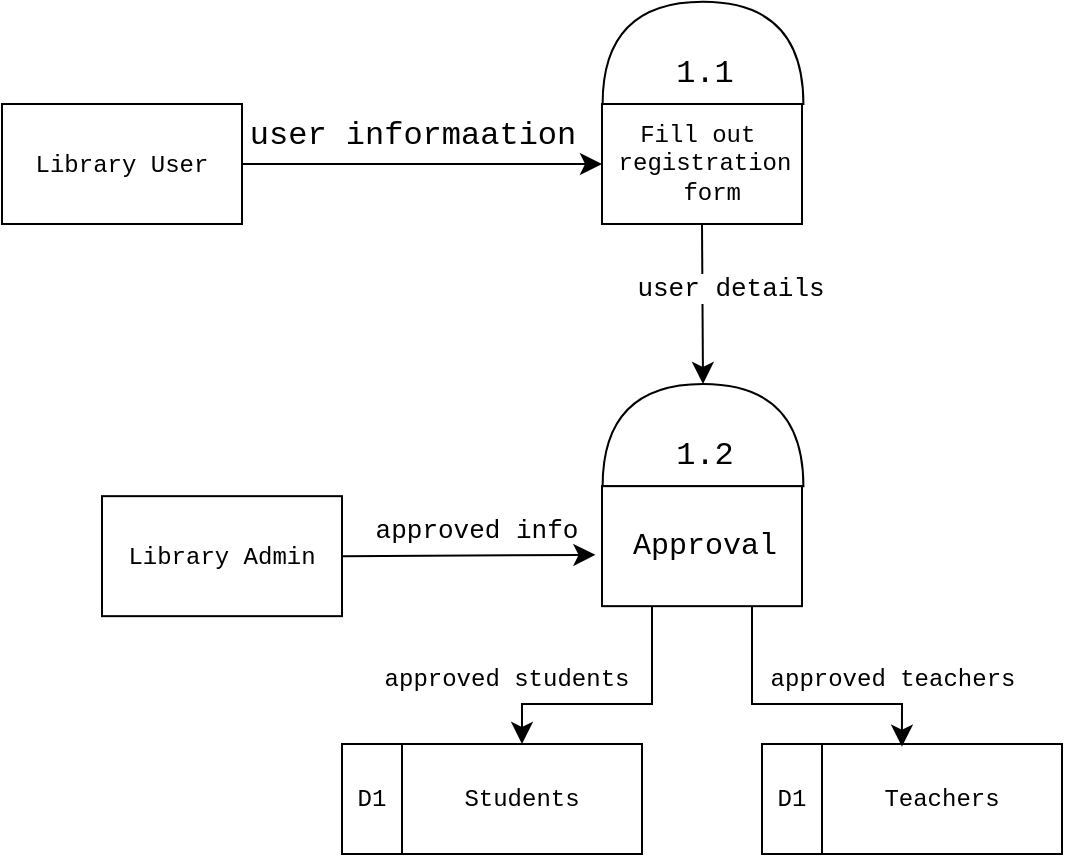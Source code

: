 <mxfile version="24.2.3" type="github">
  <diagram name="Page-1" id="jKUJC0ENUwLkXl9G8w6X">
    <mxGraphModel dx="1280" dy="1356" grid="1" gridSize="10" guides="1" tooltips="1" connect="1" arrows="1" fold="1" page="0" pageScale="1" pageWidth="827" pageHeight="1169" math="0" shadow="0">
      <root>
        <mxCell id="0" />
        <mxCell id="1" parent="0" />
        <mxCell id="GhfV8xVSJbIXqlUroiz4-1" value="" style="group;fontFamily=Courier New;" vertex="1" connectable="0" parent="1">
          <mxGeometry x="150" y="-340" width="150" height="55" as="geometry" />
        </mxCell>
        <mxCell id="GhfV8xVSJbIXqlUroiz4-2" value="Teachers" style="whiteSpace=wrap;html=1;fontFamily=Courier New;" vertex="1" parent="GhfV8xVSJbIXqlUroiz4-1">
          <mxGeometry x="30" width="120" height="55" as="geometry" />
        </mxCell>
        <mxCell id="GhfV8xVSJbIXqlUroiz4-3" value="D1" style="rounded=0;whiteSpace=wrap;html=1;fontFamily=Courier New;" vertex="1" parent="GhfV8xVSJbIXqlUroiz4-1">
          <mxGeometry width="30" height="55" as="geometry" />
        </mxCell>
        <mxCell id="GhfV8xVSJbIXqlUroiz4-4" value="&lt;font face=&quot;Courier New&quot;&gt;Library User&lt;/font&gt;" style="rounded=0;whiteSpace=wrap;html=1;" vertex="1" parent="1">
          <mxGeometry x="-230" y="-660" width="120" height="60" as="geometry" />
        </mxCell>
        <mxCell id="GhfV8xVSJbIXqlUroiz4-5" value="" style="group;fontFamily=Courier New;" vertex="1" connectable="0" parent="1">
          <mxGeometry x="70" y="-711.08" width="110.51" height="111.08" as="geometry" />
        </mxCell>
        <mxCell id="GhfV8xVSJbIXqlUroiz4-6" value="" style="shape=or;whiteSpace=wrap;html=1;rotation=-90;fontFamily=Courier New;" vertex="1" parent="GhfV8xVSJbIXqlUroiz4-5">
          <mxGeometry x="24.96" y="-24.65" width="51.09" height="100.39" as="geometry" />
        </mxCell>
        <mxCell id="GhfV8xVSJbIXqlUroiz4-7" value="" style="group;fontFamily=Courier New;" vertex="1" connectable="0" parent="GhfV8xVSJbIXqlUroiz4-5">
          <mxGeometry y="21.08" width="110.51" height="90" as="geometry" />
        </mxCell>
        <mxCell id="GhfV8xVSJbIXqlUroiz4-8" value="" style="rounded=0;whiteSpace=wrap;html=1;fontFamily=Courier New;" vertex="1" parent="GhfV8xVSJbIXqlUroiz4-7">
          <mxGeometry y="30" width="100" height="60" as="geometry" />
        </mxCell>
        <mxCell id="GhfV8xVSJbIXqlUroiz4-9" style="edgeStyle=none;curved=1;rounded=0;orthogonalLoop=1;jettySize=auto;html=1;exitX=0;exitY=0.5;exitDx=0;exitDy=0;fontSize=12;startSize=8;endSize=8;fontFamily=Courier New;" edge="1" parent="GhfV8xVSJbIXqlUroiz4-7" source="GhfV8xVSJbIXqlUroiz4-8" target="GhfV8xVSJbIXqlUroiz4-8">
          <mxGeometry relative="1" as="geometry" />
        </mxCell>
        <mxCell id="GhfV8xVSJbIXqlUroiz4-10" value="1.1" style="text;html=1;align=center;verticalAlign=middle;resizable=0;points=[];autosize=1;strokeColor=none;fillColor=none;fontSize=16;fontFamily=Courier New;" vertex="1" parent="GhfV8xVSJbIXqlUroiz4-7">
          <mxGeometry x="25.51" width="50" height="30" as="geometry" />
        </mxCell>
        <mxCell id="GhfV8xVSJbIXqlUroiz4-11" value="&lt;div style=&quot;font-size: 12px;&quot;&gt;&lt;font style=&quot;font-size: 12px;&quot;&gt;Fill out&amp;nbsp;&lt;/font&gt;&lt;/div&gt;&lt;div style=&quot;font-size: 12px;&quot;&gt;&lt;font style=&quot;font-size: 12px;&quot;&gt;registration&lt;/font&gt;&lt;/div&gt;&lt;div style=&quot;font-size: 12px;&quot;&gt;&lt;font style=&quot;font-size: 12px;&quot;&gt;&amp;nbsp;form&lt;/font&gt;&lt;/div&gt;" style="text;html=1;align=center;verticalAlign=middle;resizable=0;points=[];autosize=1;strokeColor=none;fillColor=none;fontSize=16;fontFamily=Courier New;" vertex="1" parent="GhfV8xVSJbIXqlUroiz4-7">
          <mxGeometry x="-4.49" y="30" width="110" height="60" as="geometry" />
        </mxCell>
        <mxCell id="GhfV8xVSJbIXqlUroiz4-12" value="" style="endArrow=classic;html=1;rounded=0;fontSize=12;startSize=8;endSize=8;curved=1;exitX=1;exitY=0.5;exitDx=0;exitDy=0;entryX=0;entryY=0.5;entryDx=0;entryDy=0;" edge="1" parent="1" source="GhfV8xVSJbIXqlUroiz4-4" target="GhfV8xVSJbIXqlUroiz4-8">
          <mxGeometry width="50" height="50" relative="1" as="geometry">
            <mxPoint x="-150" y="-680" as="sourcePoint" />
            <mxPoint x="-100" y="-730" as="targetPoint" />
          </mxGeometry>
        </mxCell>
        <mxCell id="GhfV8xVSJbIXqlUroiz4-13" value="" style="group;fontFamily=Courier New;" vertex="1" connectable="0" parent="1">
          <mxGeometry x="70" y="-520.0" width="110.51" height="111.08" as="geometry" />
        </mxCell>
        <mxCell id="GhfV8xVSJbIXqlUroiz4-14" value="" style="shape=or;whiteSpace=wrap;html=1;rotation=-90;fontFamily=Courier New;" vertex="1" parent="GhfV8xVSJbIXqlUroiz4-13">
          <mxGeometry x="24.96" y="-24.65" width="51.09" height="100.39" as="geometry" />
        </mxCell>
        <mxCell id="GhfV8xVSJbIXqlUroiz4-15" value="" style="group;fontFamily=Courier New;" vertex="1" connectable="0" parent="GhfV8xVSJbIXqlUroiz4-13">
          <mxGeometry y="21.08" width="110.51" height="90" as="geometry" />
        </mxCell>
        <mxCell id="GhfV8xVSJbIXqlUroiz4-16" value="" style="rounded=0;whiteSpace=wrap;html=1;fontFamily=Courier New;" vertex="1" parent="GhfV8xVSJbIXqlUroiz4-15">
          <mxGeometry y="30" width="100" height="60" as="geometry" />
        </mxCell>
        <mxCell id="GhfV8xVSJbIXqlUroiz4-17" style="edgeStyle=none;curved=1;rounded=0;orthogonalLoop=1;jettySize=auto;html=1;exitX=0;exitY=0.5;exitDx=0;exitDy=0;fontSize=12;startSize=8;endSize=8;fontFamily=Courier New;" edge="1" parent="GhfV8xVSJbIXqlUroiz4-15" source="GhfV8xVSJbIXqlUroiz4-16" target="GhfV8xVSJbIXqlUroiz4-16">
          <mxGeometry relative="1" as="geometry" />
        </mxCell>
        <mxCell id="GhfV8xVSJbIXqlUroiz4-18" value="1.2" style="text;html=1;align=center;verticalAlign=middle;resizable=0;points=[];autosize=1;strokeColor=none;fillColor=none;fontSize=16;fontFamily=Courier New;" vertex="1" parent="GhfV8xVSJbIXqlUroiz4-15">
          <mxGeometry x="25.51" width="50" height="30" as="geometry" />
        </mxCell>
        <mxCell id="GhfV8xVSJbIXqlUroiz4-19" value="&lt;div style=&quot;font-size: 15px;&quot;&gt;Approval&lt;br&gt;&lt;/div&gt;" style="text;html=1;align=center;verticalAlign=middle;resizable=0;points=[];autosize=1;strokeColor=none;fillColor=none;fontSize=16;fontFamily=Courier New;" vertex="1" parent="GhfV8xVSJbIXqlUroiz4-15">
          <mxGeometry x="0.51" y="45" width="100" height="30" as="geometry" />
        </mxCell>
        <mxCell id="GhfV8xVSJbIXqlUroiz4-27" value="&lt;font face=&quot;Courier New&quot;&gt;user informaation&lt;/font&gt;" style="text;html=1;align=center;verticalAlign=middle;resizable=0;points=[];autosize=1;strokeColor=none;fillColor=none;fontSize=16;" vertex="1" parent="1">
          <mxGeometry x="-120" y="-660" width="190" height="30" as="geometry" />
        </mxCell>
        <mxCell id="GhfV8xVSJbIXqlUroiz4-28" value="" style="endArrow=classic;html=1;rounded=0;fontSize=12;startSize=8;endSize=8;curved=1;exitX=0.5;exitY=1;exitDx=0;exitDy=0;entryX=1;entryY=0.5;entryDx=0;entryDy=0;entryPerimeter=0;" edge="1" parent="1" source="GhfV8xVSJbIXqlUroiz4-8" target="GhfV8xVSJbIXqlUroiz4-14">
          <mxGeometry width="50" height="50" relative="1" as="geometry">
            <mxPoint x="200" y="-480" as="sourcePoint" />
            <mxPoint x="250" y="-530" as="targetPoint" />
          </mxGeometry>
        </mxCell>
        <mxCell id="GhfV8xVSJbIXqlUroiz4-30" value="&#xa;&lt;font style=&quot;forced-color-adjust: none; color: rgb(0, 0, 0); font-size: 13px; font-style: normal; font-variant-ligatures: normal; font-variant-caps: normal; font-weight: 400; letter-spacing: normal; orphans: 2; text-align: center; text-indent: 0px; text-transform: none; widows: 2; word-spacing: 0px; -webkit-text-stroke-width: 0px; white-space: nowrap; background-color: rgb(255, 255, 255); text-decoration-thickness: initial; text-decoration-style: initial; text-decoration-color: initial;&quot; face=&quot;Courier New&quot;&gt;user&amp;nbsp;&lt;/font&gt;&lt;span style=&quot;forced-color-adjust: none; color: rgb(0, 0, 0); font-size: 13px; font-style: normal; font-variant-ligatures: normal; font-variant-caps: normal; font-weight: 400; letter-spacing: normal; orphans: 2; text-align: center; text-indent: 0px; text-transform: none; widows: 2; word-spacing: 0px; -webkit-text-stroke-width: 0px; white-space: nowrap; background-color: initial; text-decoration-thickness: initial; text-decoration-style: initial; text-decoration-color: initial; font-family: &amp;quot;Courier New&amp;quot;;&quot;&gt;details&lt;/span&gt;&#xa;&#xa;" style="text;html=1;align=center;verticalAlign=middle;resizable=0;points=[];autosize=1;strokeColor=none;fillColor=none;fontSize=16;" vertex="1" parent="1">
          <mxGeometry x="74" y="-595" width="120" height="70" as="geometry" />
        </mxCell>
        <mxCell id="GhfV8xVSJbIXqlUroiz4-36" value="" style="group;fontFamily=Courier New;" vertex="1" connectable="0" parent="1">
          <mxGeometry x="-60" y="-340" width="150" height="55" as="geometry" />
        </mxCell>
        <mxCell id="GhfV8xVSJbIXqlUroiz4-37" value="Students" style="whiteSpace=wrap;html=1;fontFamily=Courier New;" vertex="1" parent="GhfV8xVSJbIXqlUroiz4-36">
          <mxGeometry x="30" width="120" height="55" as="geometry" />
        </mxCell>
        <mxCell id="GhfV8xVSJbIXqlUroiz4-38" value="D1" style="rounded=0;whiteSpace=wrap;html=1;fontFamily=Courier New;" vertex="1" parent="GhfV8xVSJbIXqlUroiz4-36">
          <mxGeometry width="30" height="55" as="geometry" />
        </mxCell>
        <mxCell id="GhfV8xVSJbIXqlUroiz4-39" value="&lt;font face=&quot;Courier New&quot;&gt;Library Admin&lt;/font&gt;" style="rounded=0;whiteSpace=wrap;html=1;" vertex="1" parent="1">
          <mxGeometry x="-180" y="-463.92" width="120" height="60" as="geometry" />
        </mxCell>
        <mxCell id="GhfV8xVSJbIXqlUroiz4-40" value="" style="endArrow=classic;html=1;rounded=0;fontSize=12;startSize=8;endSize=8;curved=1;exitX=1;exitY=0.5;exitDx=0;exitDy=0;entryX=-0.033;entryY=0.572;entryDx=0;entryDy=0;entryPerimeter=0;" edge="1" parent="1" source="GhfV8xVSJbIXqlUroiz4-39" target="GhfV8xVSJbIXqlUroiz4-16">
          <mxGeometry width="50" height="50" relative="1" as="geometry">
            <mxPoint x="80" y="-450" as="sourcePoint" />
            <mxPoint x="60" y="-470" as="targetPoint" />
          </mxGeometry>
        </mxCell>
        <mxCell id="GhfV8xVSJbIXqlUroiz4-41" value="&lt;font style=&quot;font-size: 13px;&quot; face=&quot;Courier New&quot;&gt;approved info&lt;/font&gt;" style="text;html=1;align=center;verticalAlign=middle;resizable=0;points=[];autosize=1;strokeColor=none;fillColor=none;fontSize=16;" vertex="1" parent="1">
          <mxGeometry x="-53" y="-463.92" width="120" height="30" as="geometry" />
        </mxCell>
        <mxCell id="GhfV8xVSJbIXqlUroiz4-43" value="" style="endArrow=classic;html=1;rounded=0;fontSize=12;startSize=8;endSize=8;curved=0;exitX=0.25;exitY=1;exitDx=0;exitDy=0;entryX=0.5;entryY=0;entryDx=0;entryDy=0;" edge="1" parent="1" source="GhfV8xVSJbIXqlUroiz4-16" target="GhfV8xVSJbIXqlUroiz4-37">
          <mxGeometry width="50" height="50" relative="1" as="geometry">
            <mxPoint x="140" y="-420" as="sourcePoint" />
            <mxPoint x="190" y="-470" as="targetPoint" />
            <Array as="points">
              <mxPoint x="95" y="-360" />
              <mxPoint x="30" y="-360" />
            </Array>
          </mxGeometry>
        </mxCell>
        <mxCell id="GhfV8xVSJbIXqlUroiz4-44" value="" style="endArrow=classic;html=1;rounded=0;fontSize=12;startSize=8;endSize=8;curved=0;exitX=0.75;exitY=1;exitDx=0;exitDy=0;entryX=0.333;entryY=0.024;entryDx=0;entryDy=0;entryPerimeter=0;" edge="1" parent="1" source="GhfV8xVSJbIXqlUroiz4-16" target="GhfV8xVSJbIXqlUroiz4-2">
          <mxGeometry width="50" height="50" relative="1" as="geometry">
            <mxPoint x="140" y="-420" as="sourcePoint" />
            <mxPoint x="190" y="-470" as="targetPoint" />
            <Array as="points">
              <mxPoint x="145" y="-360" />
              <mxPoint x="220" y="-360" />
            </Array>
          </mxGeometry>
        </mxCell>
        <mxCell id="GhfV8xVSJbIXqlUroiz4-45" value="&lt;font style=&quot;font-size: 12px;&quot; face=&quot;Courier New&quot;&gt;approved students&lt;/font&gt;" style="text;html=1;align=center;verticalAlign=middle;resizable=0;points=[];autosize=1;strokeColor=none;fillColor=none;fontSize=16;" vertex="1" parent="1">
          <mxGeometry x="-53" y="-390" width="150" height="30" as="geometry" />
        </mxCell>
        <mxCell id="GhfV8xVSJbIXqlUroiz4-46" value="&lt;font style=&quot;font-size: 12px;&quot; face=&quot;Courier New&quot;&gt;approved teachers&lt;/font&gt;" style="text;html=1;align=center;verticalAlign=middle;resizable=0;points=[];autosize=1;strokeColor=none;fillColor=none;fontSize=16;" vertex="1" parent="1">
          <mxGeometry x="140" y="-390" width="150" height="30" as="geometry" />
        </mxCell>
      </root>
    </mxGraphModel>
  </diagram>
</mxfile>
